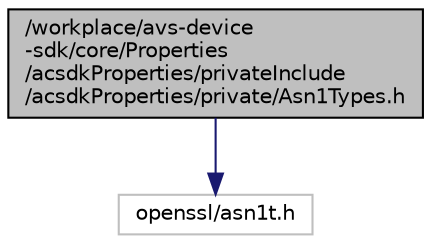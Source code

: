 digraph "/workplace/avs-device-sdk/core/Properties/acsdkProperties/privateInclude/acsdkProperties/private/Asn1Types.h"
{
  edge [fontname="Helvetica",fontsize="10",labelfontname="Helvetica",labelfontsize="10"];
  node [fontname="Helvetica",fontsize="10",shape=record];
  Node0 [label="/workplace/avs-device\l-sdk/core/Properties\l/acsdkProperties/privateInclude\l/acsdkProperties/private/Asn1Types.h",height=0.2,width=0.4,color="black", fillcolor="grey75", style="filled", fontcolor="black"];
  Node0 -> Node1 [color="midnightblue",fontsize="10",style="solid",fontname="Helvetica"];
  Node1 [label="openssl/asn1t.h",height=0.2,width=0.4,color="grey75", fillcolor="white", style="filled"];
}

